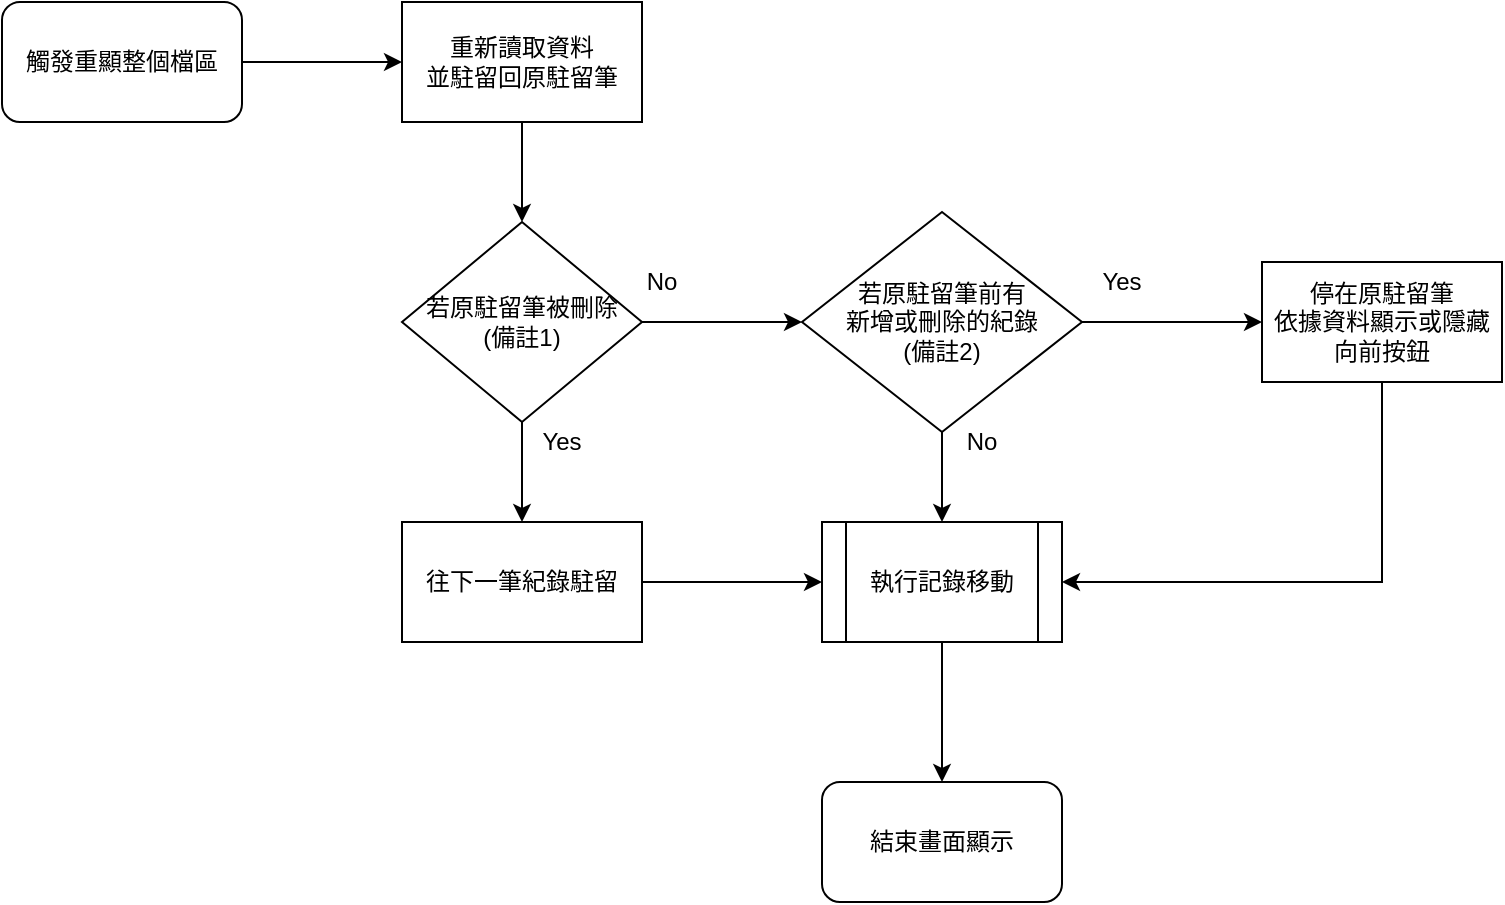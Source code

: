 <mxfile version="13.6.2" type="device" pages="11"><diagram id="HNtZGINhr7avMZAXiMoh" name="重顯整個檔區"><mxGraphModel dx="852" dy="494" grid="1" gridSize="10" guides="1" tooltips="1" connect="1" arrows="1" fold="1" page="1" pageScale="1" pageWidth="827" pageHeight="1169" math="0" shadow="0"><root><mxCell id="0"/><mxCell id="1" parent="0"/><mxCell id="rZJXfDUOLDe8jzKj8Xlc-3" style="edgeStyle=orthogonalEdgeStyle;rounded=0;orthogonalLoop=1;jettySize=auto;html=1;" parent="1" source="rZJXfDUOLDe8jzKj8Xlc-1" target="rZJXfDUOLDe8jzKj8Xlc-2" edge="1"><mxGeometry relative="1" as="geometry"/></mxCell><mxCell id="rZJXfDUOLDe8jzKj8Xlc-1" value="觸發重顯整個檔區" style="rounded=1;whiteSpace=wrap;html=1;" parent="1" vertex="1"><mxGeometry x="120" y="80" width="120" height="60" as="geometry"/></mxCell><mxCell id="rZJXfDUOLDe8jzKj8Xlc-5" style="edgeStyle=orthogonalEdgeStyle;rounded=0;orthogonalLoop=1;jettySize=auto;html=1;" parent="1" source="rZJXfDUOLDe8jzKj8Xlc-2" target="rZJXfDUOLDe8jzKj8Xlc-4" edge="1"><mxGeometry relative="1" as="geometry"/></mxCell><mxCell id="rZJXfDUOLDe8jzKj8Xlc-2" value="重新讀取資料&lt;br&gt;並駐留回原駐留筆" style="rounded=0;whiteSpace=wrap;html=1;" parent="1" vertex="1"><mxGeometry x="320" y="80" width="120" height="60" as="geometry"/></mxCell><mxCell id="rZJXfDUOLDe8jzKj8Xlc-7" value="" style="edgeStyle=orthogonalEdgeStyle;rounded=0;orthogonalLoop=1;jettySize=auto;html=1;" parent="1" source="rZJXfDUOLDe8jzKj8Xlc-4" target="rZJXfDUOLDe8jzKj8Xlc-6" edge="1"><mxGeometry relative="1" as="geometry"/></mxCell><mxCell id="rZJXfDUOLDe8jzKj8Xlc-16" value="" style="edgeStyle=orthogonalEdgeStyle;rounded=0;orthogonalLoop=1;jettySize=auto;html=1;" parent="1" source="rZJXfDUOLDe8jzKj8Xlc-4" target="rZJXfDUOLDe8jzKj8Xlc-15" edge="1"><mxGeometry relative="1" as="geometry"/></mxCell><mxCell id="rZJXfDUOLDe8jzKj8Xlc-4" value="若原駐留筆被刪除&lt;br&gt;(備註1)" style="rhombus;whiteSpace=wrap;html=1;" parent="1" vertex="1"><mxGeometry x="320" y="190" width="120" height="100" as="geometry"/></mxCell><mxCell id="rZJXfDUOLDe8jzKj8Xlc-11" style="edgeStyle=orthogonalEdgeStyle;rounded=0;orthogonalLoop=1;jettySize=auto;html=1;" parent="1" source="rZJXfDUOLDe8jzKj8Xlc-6" target="rZJXfDUOLDe8jzKj8Xlc-10" edge="1"><mxGeometry relative="1" as="geometry"/></mxCell><mxCell id="rZJXfDUOLDe8jzKj8Xlc-6" value="往下一筆紀錄駐留" style="whiteSpace=wrap;html=1;" parent="1" vertex="1"><mxGeometry x="320" y="340" width="120" height="60" as="geometry"/></mxCell><mxCell id="rZJXfDUOLDe8jzKj8Xlc-8" value="Yes" style="text;html=1;strokeColor=none;fillColor=none;align=center;verticalAlign=middle;whiteSpace=wrap;rounded=0;" parent="1" vertex="1"><mxGeometry x="380" y="290" width="40" height="20" as="geometry"/></mxCell><mxCell id="rZJXfDUOLDe8jzKj8Xlc-13" style="edgeStyle=orthogonalEdgeStyle;rounded=0;orthogonalLoop=1;jettySize=auto;html=1;" parent="1" source="rZJXfDUOLDe8jzKj8Xlc-10" target="rZJXfDUOLDe8jzKj8Xlc-12" edge="1"><mxGeometry relative="1" as="geometry"/></mxCell><mxCell id="rZJXfDUOLDe8jzKj8Xlc-10" value="執行記錄移動" style="shape=process;whiteSpace=wrap;html=1;backgroundOutline=1;" parent="1" vertex="1"><mxGeometry x="530" y="340" width="120" height="60" as="geometry"/></mxCell><mxCell id="rZJXfDUOLDe8jzKj8Xlc-12" value="結束畫面顯示" style="rounded=1;whiteSpace=wrap;html=1;" parent="1" vertex="1"><mxGeometry x="530" y="470" width="120" height="60" as="geometry"/></mxCell><mxCell id="rZJXfDUOLDe8jzKj8Xlc-17" style="edgeStyle=orthogonalEdgeStyle;rounded=0;orthogonalLoop=1;jettySize=auto;html=1;" parent="1" source="rZJXfDUOLDe8jzKj8Xlc-15" target="rZJXfDUOLDe8jzKj8Xlc-10" edge="1"><mxGeometry relative="1" as="geometry"/></mxCell><mxCell id="rZJXfDUOLDe8jzKj8Xlc-21" value="" style="edgeStyle=orthogonalEdgeStyle;rounded=0;orthogonalLoop=1;jettySize=auto;html=1;" parent="1" source="rZJXfDUOLDe8jzKj8Xlc-15" target="rZJXfDUOLDe8jzKj8Xlc-20" edge="1"><mxGeometry relative="1" as="geometry"/></mxCell><mxCell id="rZJXfDUOLDe8jzKj8Xlc-15" value="若原駐留筆前有&lt;br&gt;新增或刪除的紀錄&lt;br&gt;(備註2)" style="rhombus;whiteSpace=wrap;html=1;" parent="1" vertex="1"><mxGeometry x="520" y="185" width="140" height="110" as="geometry"/></mxCell><mxCell id="rZJXfDUOLDe8jzKj8Xlc-18" value="No" style="text;html=1;strokeColor=none;fillColor=none;align=center;verticalAlign=middle;whiteSpace=wrap;rounded=0;" parent="1" vertex="1"><mxGeometry x="430" y="210" width="40" height="20" as="geometry"/></mxCell><mxCell id="rZJXfDUOLDe8jzKj8Xlc-19" value="No" style="text;html=1;strokeColor=none;fillColor=none;align=center;verticalAlign=middle;whiteSpace=wrap;rounded=0;" parent="1" vertex="1"><mxGeometry x="590" y="290" width="40" height="20" as="geometry"/></mxCell><mxCell id="rZJXfDUOLDe8jzKj8Xlc-22" style="edgeStyle=orthogonalEdgeStyle;rounded=0;orthogonalLoop=1;jettySize=auto;html=1;entryX=1;entryY=0.5;entryDx=0;entryDy=0;exitX=0.5;exitY=1;exitDx=0;exitDy=0;" parent="1" source="rZJXfDUOLDe8jzKj8Xlc-20" target="rZJXfDUOLDe8jzKj8Xlc-10" edge="1"><mxGeometry relative="1" as="geometry"/></mxCell><mxCell id="rZJXfDUOLDe8jzKj8Xlc-20" value="停在原駐留筆&lt;br&gt;依據資料顯示或隱藏向前按鈕" style="whiteSpace=wrap;html=1;" parent="1" vertex="1"><mxGeometry x="750" y="210" width="120" height="60" as="geometry"/></mxCell><mxCell id="rZJXfDUOLDe8jzKj8Xlc-23" value="Yes" style="text;html=1;strokeColor=none;fillColor=none;align=center;verticalAlign=middle;whiteSpace=wrap;rounded=0;" parent="1" vertex="1"><mxGeometry x="660" y="210" width="40" height="20" as="geometry"/></mxCell></root></mxGraphModel></diagram><diagram id="dFHMK5zudjNKzJgqSgid" name="紀錄移動"><mxGraphModel dx="852" dy="494" grid="1" gridSize="10" guides="1" tooltips="1" connect="1" arrows="1" fold="1" page="1" pageScale="1" pageWidth="827" pageHeight="1169" math="0" shadow="0"><root><mxCell id="m2t_NVRILF47Krgl9kmu-0"/><mxCell id="m2t_NVRILF47Krgl9kmu-1" parent="m2t_NVRILF47Krgl9kmu-0"/><mxCell id="riDjb0nvBQaz_WIIIqfV-1" style="edgeStyle=orthogonalEdgeStyle;rounded=0;orthogonalLoop=1;jettySize=auto;html=1;" edge="1" parent="m2t_NVRILF47Krgl9kmu-1" source="m2t_NVRILF47Krgl9kmu-2" target="riDjb0nvBQaz_WIIIqfV-0"><mxGeometry relative="1" as="geometry"/></mxCell><mxCell id="m2t_NVRILF47Krgl9kmu-2" value="觸發檔區紀錄移動" style="rounded=1;whiteSpace=wrap;html=1;" parent="m2t_NVRILF47Krgl9kmu-1" vertex="1"><mxGeometry x="130" y="40" width="120" height="60" as="geometry"/></mxCell><mxCell id="riDjb0nvBQaz_WIIIqfV-7" style="edgeStyle=orthogonalEdgeStyle;rounded=0;orthogonalLoop=1;jettySize=auto;html=1;" edge="1" parent="m2t_NVRILF47Krgl9kmu-1" source="yhUCMBvjI5sw9ClbTvYD-0" target="riDjb0nvBQaz_WIIIqfV-6"><mxGeometry relative="1" as="geometry"/></mxCell><mxCell id="riDjb0nvBQaz_WIIIqfV-8" style="edgeStyle=orthogonalEdgeStyle;rounded=0;orthogonalLoop=1;jettySize=auto;html=1;" edge="1" parent="m2t_NVRILF47Krgl9kmu-1" source="yhUCMBvjI5sw9ClbTvYD-0" target="yhUCMBvjI5sw9ClbTvYD-1"><mxGeometry relative="1" as="geometry"/></mxCell><mxCell id="yhUCMBvjI5sw9ClbTvYD-0" value="目前檔區&lt;br&gt;為主檔區" style="rhombus;whiteSpace=wrap;html=1;" parent="m2t_NVRILF47Krgl9kmu-1" vertex="1"><mxGeometry x="565" y="150" width="110" height="100" as="geometry"/></mxCell><mxCell id="riDjb0nvBQaz_WIIIqfV-10" value="" style="edgeStyle=orthogonalEdgeStyle;rounded=0;orthogonalLoop=1;jettySize=auto;html=1;" edge="1" parent="m2t_NVRILF47Krgl9kmu-1" source="yhUCMBvjI5sw9ClbTvYD-1" target="riDjb0nvBQaz_WIIIqfV-11"><mxGeometry relative="1" as="geometry"><mxPoint x="620" y="450" as="targetPoint"/></mxGeometry></mxCell><mxCell id="yhUCMBvjI5sw9ClbTvYD-1" value="執行設計者&lt;br&gt;定義的按鍵" style="whiteSpace=wrap;html=1;" parent="m2t_NVRILF47Krgl9kmu-1" vertex="1"><mxGeometry x="560" y="310" width="120" height="60" as="geometry"/></mxCell><mxCell id="riDjb0nvBQaz_WIIIqfV-3" style="edgeStyle=orthogonalEdgeStyle;rounded=0;orthogonalLoop=1;jettySize=auto;html=1;" edge="1" parent="m2t_NVRILF47Krgl9kmu-1" source="riDjb0nvBQaz_WIIIqfV-0" target="riDjb0nvBQaz_WIIIqfV-2"><mxGeometry relative="1" as="geometry"/></mxCell><mxCell id="riDjb0nvBQaz_WIIIqfV-0" value="重顯對應檔區相同的元件(不含多筆瀏覽/多筆表格/容器元件)" style="whiteSpace=wrap;html=1;" vertex="1" parent="m2t_NVRILF47Krgl9kmu-1"><mxGeometry x="340" y="40" width="140" height="60" as="geometry"/></mxCell><mxCell id="riDjb0nvBQaz_WIIIqfV-4" style="edgeStyle=orthogonalEdgeStyle;rounded=0;orthogonalLoop=1;jettySize=auto;html=1;" edge="1" parent="m2t_NVRILF47Krgl9kmu-1" source="riDjb0nvBQaz_WIIIqfV-2" target="yhUCMBvjI5sw9ClbTvYD-0"><mxGeometry relative="1" as="geometry"/></mxCell><mxCell id="riDjb0nvBQaz_WIIIqfV-2" value="重顯子檔區的多筆瀏覽/多筆表格/容器元件/選項清單" style="whiteSpace=wrap;html=1;" vertex="1" parent="m2t_NVRILF47Krgl9kmu-1"><mxGeometry x="550" y="40" width="140" height="60" as="geometry"/></mxCell><mxCell id="riDjb0nvBQaz_WIIIqfV-13" value="" style="edgeStyle=orthogonalEdgeStyle;rounded=0;orthogonalLoop=1;jettySize=auto;html=1;" edge="1" parent="m2t_NVRILF47Krgl9kmu-1" source="riDjb0nvBQaz_WIIIqfV-6" target="riDjb0nvBQaz_WIIIqfV-12"><mxGeometry relative="1" as="geometry"/></mxCell><mxCell id="riDjb0nvBQaz_WIIIqfV-16" style="edgeStyle=orthogonalEdgeStyle;rounded=0;orthogonalLoop=1;jettySize=auto;html=1;" edge="1" parent="m2t_NVRILF47Krgl9kmu-1" source="riDjb0nvBQaz_WIIIqfV-6" target="riDjb0nvBQaz_WIIIqfV-14"><mxGeometry relative="1" as="geometry"/></mxCell><mxCell id="riDjb0nvBQaz_WIIIqfV-6" value="元件可駐留" style="rhombus;whiteSpace=wrap;html=1;" vertex="1" parent="m2t_NVRILF47Krgl9kmu-1"><mxGeometry x="400" y="150" width="110" height="100" as="geometry"/></mxCell><mxCell id="riDjb0nvBQaz_WIIIqfV-11" value="&lt;span&gt;重顯所有功能按鈕&lt;/span&gt;" style="rounded=1;whiteSpace=wrap;html=1;" vertex="1" parent="m2t_NVRILF47Krgl9kmu-1"><mxGeometry x="560" y="450" width="120" height="60" as="geometry"/></mxCell><mxCell id="riDjb0nvBQaz_WIIIqfV-17" style="edgeStyle=orthogonalEdgeStyle;rounded=0;orthogonalLoop=1;jettySize=auto;html=1;entryX=0;entryY=0.5;entryDx=0;entryDy=0;exitX=0.5;exitY=1;exitDx=0;exitDy=0;" edge="1" parent="m2t_NVRILF47Krgl9kmu-1" source="riDjb0nvBQaz_WIIIqfV-12" target="riDjb0nvBQaz_WIIIqfV-14"><mxGeometry relative="1" as="geometry"/></mxCell><mxCell id="riDjb0nvBQaz_WIIIqfV-12" value="駐留同檔區下一個可駐留元件" style="whiteSpace=wrap;html=1;" vertex="1" parent="m2t_NVRILF47Krgl9kmu-1"><mxGeometry x="220" y="170" width="120" height="60" as="geometry"/></mxCell><mxCell id="riDjb0nvBQaz_WIIIqfV-15" style="edgeStyle=orthogonalEdgeStyle;rounded=0;orthogonalLoop=1;jettySize=auto;html=1;" edge="1" parent="m2t_NVRILF47Krgl9kmu-1" source="riDjb0nvBQaz_WIIIqfV-14" target="yhUCMBvjI5sw9ClbTvYD-1"><mxGeometry relative="1" as="geometry"/></mxCell><mxCell id="riDjb0nvBQaz_WIIIqfV-14" value="執行主檔區的紀錄移動並重顯狀態列" style="whiteSpace=wrap;html=1;" vertex="1" parent="m2t_NVRILF47Krgl9kmu-1"><mxGeometry x="395" y="310" width="120" height="60" as="geometry"/></mxCell><mxCell id="riDjb0nvBQaz_WIIIqfV-18" value="Yes" style="text;html=1;strokeColor=none;fillColor=none;align=center;verticalAlign=middle;whiteSpace=wrap;rounded=0;" vertex="1" parent="m2t_NVRILF47Krgl9kmu-1"><mxGeometry x="525" y="180" width="40" height="20" as="geometry"/></mxCell><mxCell id="riDjb0nvBQaz_WIIIqfV-19" value="Yes" style="text;html=1;strokeColor=none;fillColor=none;align=center;verticalAlign=middle;whiteSpace=wrap;rounded=0;" vertex="1" parent="m2t_NVRILF47Krgl9kmu-1"><mxGeometry x="460" y="250" width="40" height="20" as="geometry"/></mxCell><mxCell id="riDjb0nvBQaz_WIIIqfV-20" value="No" style="text;html=1;strokeColor=none;fillColor=none;align=center;verticalAlign=middle;whiteSpace=wrap;rounded=0;" vertex="1" parent="m2t_NVRILF47Krgl9kmu-1"><mxGeometry x="350" y="180" width="40" height="20" as="geometry"/></mxCell><mxCell id="riDjb0nvBQaz_WIIIqfV-21" value="No" style="text;html=1;strokeColor=none;fillColor=none;align=center;verticalAlign=middle;whiteSpace=wrap;rounded=0;" vertex="1" parent="m2t_NVRILF47Krgl9kmu-1"><mxGeometry x="620" y="250" width="40" height="20" as="geometry"/></mxCell></root></mxGraphModel></diagram><diagram id="XmtqB9O2Q380rIKoBZx5" name="重顯駐留筆"><mxGraphModel dx="852" dy="494" grid="1" gridSize="10" guides="1" tooltips="1" connect="1" arrows="1" fold="1" page="1" pageScale="1" pageWidth="827" pageHeight="1169" math="0" shadow="0"><root><mxCell id="lE4tme27OgQGULacWnIu-0"/><mxCell id="lE4tme27OgQGULacWnIu-1" parent="lE4tme27OgQGULacWnIu-0"/><mxCell id="AmtVrZuTr1BFsGaaKnnn-0" style="edgeStyle=orthogonalEdgeStyle;rounded=0;orthogonalLoop=1;jettySize=auto;html=1;" edge="1" parent="lE4tme27OgQGULacWnIu-1" source="AmtVrZuTr1BFsGaaKnnn-1" target="AmtVrZuTr1BFsGaaKnnn-3"><mxGeometry relative="1" as="geometry"/></mxCell><mxCell id="AmtVrZuTr1BFsGaaKnnn-1" value="觸發重顯駐留筆" style="rounded=1;whiteSpace=wrap;html=1;" vertex="1" parent="lE4tme27OgQGULacWnIu-1"><mxGeometry x="120" y="80" width="120" height="60" as="geometry"/></mxCell><mxCell id="AmtVrZuTr1BFsGaaKnnn-2" style="edgeStyle=orthogonalEdgeStyle;rounded=0;orthogonalLoop=1;jettySize=auto;html=1;" edge="1" parent="lE4tme27OgQGULacWnIu-1" source="AmtVrZuTr1BFsGaaKnnn-3" target="AmtVrZuTr1BFsGaaKnnn-6"><mxGeometry relative="1" as="geometry"/></mxCell><mxCell id="AmtVrZuTr1BFsGaaKnnn-3" value="更新駐留筆資料&lt;br&gt;並重新顯示" style="rounded=0;whiteSpace=wrap;html=1;" vertex="1" parent="lE4tme27OgQGULacWnIu-1"><mxGeometry x="320" y="80" width="120" height="60" as="geometry"/></mxCell><mxCell id="AmtVrZuTr1BFsGaaKnnn-4" value="" style="edgeStyle=orthogonalEdgeStyle;rounded=0;orthogonalLoop=1;jettySize=auto;html=1;" edge="1" parent="lE4tme27OgQGULacWnIu-1" source="AmtVrZuTr1BFsGaaKnnn-6" target="AmtVrZuTr1BFsGaaKnnn-11"><mxGeometry relative="1" as="geometry"><mxPoint x="380" y="340" as="targetPoint"/></mxGeometry></mxCell><mxCell id="AmtVrZuTr1BFsGaaKnnn-5" value="" style="edgeStyle=orthogonalEdgeStyle;rounded=0;orthogonalLoop=1;jettySize=auto;html=1;entryX=0.5;entryY=0;entryDx=0;entryDy=0;" edge="1" parent="lE4tme27OgQGULacWnIu-1" source="AmtVrZuTr1BFsGaaKnnn-6" target="AmtVrZuTr1BFsGaaKnnn-12"><mxGeometry relative="1" as="geometry"><mxPoint x="520" y="240" as="targetPoint"/></mxGeometry></mxCell><mxCell id="AmtVrZuTr1BFsGaaKnnn-6" value="若原駐留筆被刪除" style="rhombus;whiteSpace=wrap;html=1;" vertex="1" parent="lE4tme27OgQGULacWnIu-1"><mxGeometry x="320" y="190" width="120" height="100" as="geometry"/></mxCell><mxCell id="AmtVrZuTr1BFsGaaKnnn-9" value="Yes" style="text;html=1;strokeColor=none;fillColor=none;align=center;verticalAlign=middle;whiteSpace=wrap;rounded=0;" vertex="1" parent="lE4tme27OgQGULacWnIu-1"><mxGeometry x="380" y="290" width="40" height="20" as="geometry"/></mxCell><mxCell id="AmtVrZuTr1BFsGaaKnnn-10" style="edgeStyle=orthogonalEdgeStyle;rounded=0;orthogonalLoop=1;jettySize=auto;html=1;" edge="1" parent="lE4tme27OgQGULacWnIu-1" source="AmtVrZuTr1BFsGaaKnnn-11" target="AmtVrZuTr1BFsGaaKnnn-12"><mxGeometry relative="1" as="geometry"/></mxCell><mxCell id="AmtVrZuTr1BFsGaaKnnn-11" value="執行整個檔區重顯" style="shape=process;whiteSpace=wrap;html=1;backgroundOutline=1;" vertex="1" parent="lE4tme27OgQGULacWnIu-1"><mxGeometry x="315" y="340" width="130" height="60" as="geometry"/></mxCell><mxCell id="AmtVrZuTr1BFsGaaKnnn-12" value="結束畫面顯示" style="rounded=1;whiteSpace=wrap;html=1;" vertex="1" parent="lE4tme27OgQGULacWnIu-1"><mxGeometry x="530" y="340" width="120" height="60" as="geometry"/></mxCell><mxCell id="AmtVrZuTr1BFsGaaKnnn-16" value="No" style="text;html=1;strokeColor=none;fillColor=none;align=center;verticalAlign=middle;whiteSpace=wrap;rounded=0;" vertex="1" parent="lE4tme27OgQGULacWnIu-1"><mxGeometry x="430" y="210" width="40" height="20" as="geometry"/></mxCell></root></mxGraphModel></diagram><diagram id="C8_4l1MXxqzo0hU1Gzkp" name="移至第一筆"><mxGraphModel dx="852" dy="494" grid="1" gridSize="10" guides="1" tooltips="1" connect="1" arrows="1" fold="1" page="1" pageScale="1" pageWidth="827" pageHeight="1169" math="0" shadow="0"><root><mxCell id="0jV156rqRYXl1XC6PKC0-0"/><mxCell id="0jV156rqRYXl1XC6PKC0-1" parent="0jV156rqRYXl1XC6PKC0-0"/><mxCell id="zCLZLz9B6mJDOQTict8c-0" style="edgeStyle=orthogonalEdgeStyle;rounded=0;orthogonalLoop=1;jettySize=auto;html=1;" edge="1" parent="0jV156rqRYXl1XC6PKC0-1" source="zCLZLz9B6mJDOQTict8c-1" target="zCLZLz9B6mJDOQTict8c-3"><mxGeometry relative="1" as="geometry"/></mxCell><mxCell id="zCLZLz9B6mJDOQTict8c-1" value="觸發移至第一筆" style="rounded=1;whiteSpace=wrap;html=1;" vertex="1" parent="0jV156rqRYXl1XC6PKC0-1"><mxGeometry x="120" y="80" width="120" height="60" as="geometry"/></mxCell><mxCell id="zCLZLz9B6mJDOQTict8c-13" value="" style="edgeStyle=orthogonalEdgeStyle;rounded=0;orthogonalLoop=1;jettySize=auto;html=1;" edge="1" parent="0jV156rqRYXl1XC6PKC0-1" source="zCLZLz9B6mJDOQTict8c-3" target="zCLZLz9B6mJDOQTict8c-12"><mxGeometry relative="1" as="geometry"/></mxCell><mxCell id="zCLZLz9B6mJDOQTict8c-3" value="清除元件內的紀錄" style="rounded=0;whiteSpace=wrap;html=1;" vertex="1" parent="0jV156rqRYXl1XC6PKC0-1"><mxGeometry x="320" y="80" width="120" height="60" as="geometry"/></mxCell><mxCell id="zCLZLz9B6mJDOQTict8c-8" style="edgeStyle=orthogonalEdgeStyle;rounded=0;orthogonalLoop=1;jettySize=auto;html=1;" edge="1" parent="0jV156rqRYXl1XC6PKC0-1" source="zCLZLz9B6mJDOQTict8c-9" target="zCLZLz9B6mJDOQTict8c-10"><mxGeometry relative="1" as="geometry"/></mxCell><mxCell id="zCLZLz9B6mJDOQTict8c-9" value="執行紀錄移動" style="shape=process;whiteSpace=wrap;html=1;backgroundOutline=1;" vertex="1" parent="0jV156rqRYXl1XC6PKC0-1"><mxGeometry x="315" y="320" width="130" height="60" as="geometry"/></mxCell><mxCell id="zCLZLz9B6mJDOQTict8c-10" value="結束畫面顯示" style="rounded=1;whiteSpace=wrap;html=1;" vertex="1" parent="0jV156rqRYXl1XC6PKC0-1"><mxGeometry x="525" y="320" width="120" height="60" as="geometry"/></mxCell><mxCell id="zCLZLz9B6mJDOQTict8c-14" style="edgeStyle=orthogonalEdgeStyle;rounded=0;orthogonalLoop=1;jettySize=auto;html=1;" edge="1" parent="0jV156rqRYXl1XC6PKC0-1" source="zCLZLz9B6mJDOQTict8c-12" target="zCLZLz9B6mJDOQTict8c-9"><mxGeometry relative="1" as="geometry"/></mxCell><mxCell id="zCLZLz9B6mJDOQTict8c-12" value="重新下載從第一筆&lt;br&gt;往下的資料並顯示" style="whiteSpace=wrap;html=1;rounded=0;" vertex="1" parent="0jV156rqRYXl1XC6PKC0-1"><mxGeometry x="320" y="200" width="120" height="60" as="geometry"/></mxCell></root></mxGraphModel></diagram><diagram id="_Q5viCWnoZlby66qYRms" name="移至最後一筆"><mxGraphModel dx="852" dy="494" grid="1" gridSize="10" guides="1" tooltips="1" connect="1" arrows="1" fold="1" page="1" pageScale="1" pageWidth="827" pageHeight="1169" math="0" shadow="0"><root><mxCell id="CPqmlE0Oj-5g4vgJLQt5-0"/><mxCell id="CPqmlE0Oj-5g4vgJLQt5-1" parent="CPqmlE0Oj-5g4vgJLQt5-0"/><mxCell id="jB2UB7CLyaOiczatFBdg-0" style="edgeStyle=orthogonalEdgeStyle;rounded=0;orthogonalLoop=1;jettySize=auto;html=1;" edge="1" parent="CPqmlE0Oj-5g4vgJLQt5-1" source="jB2UB7CLyaOiczatFBdg-1" target="jB2UB7CLyaOiczatFBdg-3"><mxGeometry relative="1" as="geometry"/></mxCell><mxCell id="jB2UB7CLyaOiczatFBdg-1" value="觸發移至最後一筆" style="rounded=1;whiteSpace=wrap;html=1;" vertex="1" parent="CPqmlE0Oj-5g4vgJLQt5-1"><mxGeometry x="120" y="80" width="120" height="60" as="geometry"/></mxCell><mxCell id="jB2UB7CLyaOiczatFBdg-2" value="" style="edgeStyle=orthogonalEdgeStyle;rounded=0;orthogonalLoop=1;jettySize=auto;html=1;" edge="1" parent="CPqmlE0Oj-5g4vgJLQt5-1" source="jB2UB7CLyaOiczatFBdg-3" target="jB2UB7CLyaOiczatFBdg-8"><mxGeometry relative="1" as="geometry"/></mxCell><mxCell id="jB2UB7CLyaOiczatFBdg-3" value="清除元件內的紀錄" style="rounded=0;whiteSpace=wrap;html=1;" vertex="1" parent="CPqmlE0Oj-5g4vgJLQt5-1"><mxGeometry x="320" y="80" width="120" height="60" as="geometry"/></mxCell><mxCell id="jB2UB7CLyaOiczatFBdg-4" style="edgeStyle=orthogonalEdgeStyle;rounded=0;orthogonalLoop=1;jettySize=auto;html=1;" edge="1" parent="CPqmlE0Oj-5g4vgJLQt5-1" source="jB2UB7CLyaOiczatFBdg-5" target="jB2UB7CLyaOiczatFBdg-6"><mxGeometry relative="1" as="geometry"/></mxCell><mxCell id="jB2UB7CLyaOiczatFBdg-5" value="執行紀錄移動" style="shape=process;whiteSpace=wrap;html=1;backgroundOutline=1;" vertex="1" parent="CPqmlE0Oj-5g4vgJLQt5-1"><mxGeometry x="315" y="320" width="130" height="60" as="geometry"/></mxCell><mxCell id="jB2UB7CLyaOiczatFBdg-6" value="結束畫面顯示" style="rounded=1;whiteSpace=wrap;html=1;" vertex="1" parent="CPqmlE0Oj-5g4vgJLQt5-1"><mxGeometry x="525" y="320" width="120" height="60" as="geometry"/></mxCell><mxCell id="jB2UB7CLyaOiczatFBdg-7" style="edgeStyle=orthogonalEdgeStyle;rounded=0;orthogonalLoop=1;jettySize=auto;html=1;" edge="1" parent="CPqmlE0Oj-5g4vgJLQt5-1" source="jB2UB7CLyaOiczatFBdg-8" target="jB2UB7CLyaOiczatFBdg-5"><mxGeometry relative="1" as="geometry"/></mxCell><mxCell id="jB2UB7CLyaOiczatFBdg-8" value="重新下載從最後一筆&lt;br&gt;往上的資料並顯示" style="whiteSpace=wrap;html=1;rounded=0;" vertex="1" parent="CPqmlE0Oj-5g4vgJLQt5-1"><mxGeometry x="320" y="200" width="120" height="60" as="geometry"/></mxCell></root></mxGraphModel></diagram><diagram id="Kca74NKSVk3GXJKX8hRz" name="移至上一筆"><mxGraphModel dx="852" dy="494" grid="1" gridSize="10" guides="1" tooltips="1" connect="1" arrows="1" fold="1" page="1" pageScale="1" pageWidth="827" pageHeight="1169" math="0" shadow="0"><root><mxCell id="OI0H3DF57NQ8qRx8TE8K-0"/><mxCell id="OI0H3DF57NQ8qRx8TE8K-1" parent="OI0H3DF57NQ8qRx8TE8K-0"/><mxCell id="bOunigl88Korrtkdycxv-0" style="edgeStyle=orthogonalEdgeStyle;rounded=0;orthogonalLoop=1;jettySize=auto;html=1;entryX=0;entryY=0.5;entryDx=0;entryDy=0;" edge="1" parent="OI0H3DF57NQ8qRx8TE8K-1" source="bOunigl88Korrtkdycxv-1" target="bOunigl88Korrtkdycxv-9"><mxGeometry relative="1" as="geometry"><mxPoint x="320" y="110" as="targetPoint"/></mxGeometry></mxCell><mxCell id="bOunigl88Korrtkdycxv-1" value="觸發移至上一筆" style="rounded=1;whiteSpace=wrap;html=1;" vertex="1" parent="OI0H3DF57NQ8qRx8TE8K-1"><mxGeometry x="120" y="80" width="120" height="60" as="geometry"/></mxCell><mxCell id="bOunigl88Korrtkdycxv-4" style="edgeStyle=orthogonalEdgeStyle;rounded=0;orthogonalLoop=1;jettySize=auto;html=1;" edge="1" parent="OI0H3DF57NQ8qRx8TE8K-1" source="bOunigl88Korrtkdycxv-5" target="bOunigl88Korrtkdycxv-6"><mxGeometry relative="1" as="geometry"/></mxCell><mxCell id="bOunigl88Korrtkdycxv-5" value="執行紀錄移動" style="shape=process;whiteSpace=wrap;html=1;backgroundOutline=1;" vertex="1" parent="OI0H3DF57NQ8qRx8TE8K-1"><mxGeometry x="309" y="320" width="130" height="60" as="geometry"/></mxCell><mxCell id="bOunigl88Korrtkdycxv-6" value="結束畫面顯示" style="rounded=1;whiteSpace=wrap;html=1;" vertex="1" parent="OI0H3DF57NQ8qRx8TE8K-1"><mxGeometry x="525" y="320" width="120" height="60" as="geometry"/></mxCell><mxCell id="bOunigl88Korrtkdycxv-7" style="edgeStyle=orthogonalEdgeStyle;rounded=0;orthogonalLoop=1;jettySize=auto;html=1;" edge="1" parent="OI0H3DF57NQ8qRx8TE8K-1" source="bOunigl88Korrtkdycxv-8" target="bOunigl88Korrtkdycxv-5"><mxGeometry relative="1" as="geometry"/></mxCell><mxCell id="bOunigl88Korrtkdycxv-8" value="駐留到前一筆資料" style="whiteSpace=wrap;html=1;rounded=0;" vertex="1" parent="OI0H3DF57NQ8qRx8TE8K-1"><mxGeometry x="314" y="200" width="120" height="60" as="geometry"/></mxCell><mxCell id="KMpCOF5sxlPP7C6hrTgO-1" value="" style="edgeStyle=orthogonalEdgeStyle;rounded=0;orthogonalLoop=1;jettySize=auto;html=1;" edge="1" parent="OI0H3DF57NQ8qRx8TE8K-1" source="bOunigl88Korrtkdycxv-9" target="KMpCOF5sxlPP7C6hrTgO-0"><mxGeometry relative="1" as="geometry"/></mxCell><mxCell id="KMpCOF5sxlPP7C6hrTgO-2" style="edgeStyle=orthogonalEdgeStyle;rounded=0;orthogonalLoop=1;jettySize=auto;html=1;" edge="1" parent="OI0H3DF57NQ8qRx8TE8K-1" source="bOunigl88Korrtkdycxv-9" target="bOunigl88Korrtkdycxv-8"><mxGeometry relative="1" as="geometry"/></mxCell><mxCell id="bOunigl88Korrtkdycxv-9" value="尚未顯示&lt;br&gt;前一筆資料" style="rhombus;whiteSpace=wrap;html=1;" vertex="1" parent="OI0H3DF57NQ8qRx8TE8K-1"><mxGeometry x="334" y="70" width="80" height="80" as="geometry"/></mxCell><mxCell id="KMpCOF5sxlPP7C6hrTgO-3" style="edgeStyle=orthogonalEdgeStyle;rounded=0;orthogonalLoop=1;jettySize=auto;html=1;entryX=1;entryY=0.5;entryDx=0;entryDy=0;exitX=0.5;exitY=1;exitDx=0;exitDy=0;" edge="1" parent="OI0H3DF57NQ8qRx8TE8K-1" source="KMpCOF5sxlPP7C6hrTgO-0" target="bOunigl88Korrtkdycxv-8"><mxGeometry relative="1" as="geometry"/></mxCell><mxCell id="KMpCOF5sxlPP7C6hrTgO-0" value="依據滑動方向執行&lt;br&gt;按鈕.往上或按鈕.往左&lt;br&gt;載入資料" style="whiteSpace=wrap;html=1;" vertex="1" parent="OI0H3DF57NQ8qRx8TE8K-1"><mxGeometry x="474" y="80" width="120" height="60" as="geometry"/></mxCell><mxCell id="KMpCOF5sxlPP7C6hrTgO-4" value="Yes" style="text;html=1;strokeColor=none;fillColor=none;align=center;verticalAlign=middle;whiteSpace=wrap;rounded=0;" vertex="1" parent="OI0H3DF57NQ8qRx8TE8K-1"><mxGeometry x="405" y="90" width="40" height="20" as="geometry"/></mxCell><mxCell id="AhRlK6A1k9iIhxewDlYv-0" value="No" style="text;html=1;strokeColor=none;fillColor=none;align=center;verticalAlign=middle;whiteSpace=wrap;rounded=0;" vertex="1" parent="OI0H3DF57NQ8qRx8TE8K-1"><mxGeometry x="374" y="150" width="40" height="20" as="geometry"/></mxCell></root></mxGraphModel></diagram><diagram id="GC8YkHe_DZN3CRRUv_QG" name="移至下一筆"><mxGraphModel dx="852" dy="494" grid="1" gridSize="10" guides="1" tooltips="1" connect="1" arrows="1" fold="1" page="1" pageScale="1" pageWidth="827" pageHeight="1169" math="0" shadow="0"><root><mxCell id="qj4gKPq4ukJQRou7l2TB-0"/><mxCell id="qj4gKPq4ukJQRou7l2TB-1" parent="qj4gKPq4ukJQRou7l2TB-0"/><mxCell id="TVmjSWUmPqBBmSQO5Wre-0" style="edgeStyle=orthogonalEdgeStyle;rounded=0;orthogonalLoop=1;jettySize=auto;html=1;entryX=0;entryY=0.5;entryDx=0;entryDy=0;" edge="1" parent="qj4gKPq4ukJQRou7l2TB-1" source="TVmjSWUmPqBBmSQO5Wre-1" target="TVmjSWUmPqBBmSQO5Wre-9"><mxGeometry relative="1" as="geometry"><mxPoint x="320" y="110" as="targetPoint"/></mxGeometry></mxCell><mxCell id="TVmjSWUmPqBBmSQO5Wre-1" value="觸發移至下一筆" style="rounded=1;whiteSpace=wrap;html=1;" vertex="1" parent="qj4gKPq4ukJQRou7l2TB-1"><mxGeometry x="120" y="80" width="120" height="60" as="geometry"/></mxCell><mxCell id="TVmjSWUmPqBBmSQO5Wre-2" style="edgeStyle=orthogonalEdgeStyle;rounded=0;orthogonalLoop=1;jettySize=auto;html=1;" edge="1" parent="qj4gKPq4ukJQRou7l2TB-1" source="TVmjSWUmPqBBmSQO5Wre-3" target="TVmjSWUmPqBBmSQO5Wre-4"><mxGeometry relative="1" as="geometry"/></mxCell><mxCell id="TVmjSWUmPqBBmSQO5Wre-3" value="執行紀錄移動" style="shape=process;whiteSpace=wrap;html=1;backgroundOutline=1;" vertex="1" parent="qj4gKPq4ukJQRou7l2TB-1"><mxGeometry x="309" y="320" width="130" height="60" as="geometry"/></mxCell><mxCell id="TVmjSWUmPqBBmSQO5Wre-4" value="結束畫面顯示" style="rounded=1;whiteSpace=wrap;html=1;" vertex="1" parent="qj4gKPq4ukJQRou7l2TB-1"><mxGeometry x="525" y="320" width="120" height="60" as="geometry"/></mxCell><mxCell id="TVmjSWUmPqBBmSQO5Wre-5" style="edgeStyle=orthogonalEdgeStyle;rounded=0;orthogonalLoop=1;jettySize=auto;html=1;" edge="1" parent="qj4gKPq4ukJQRou7l2TB-1" source="TVmjSWUmPqBBmSQO5Wre-6" target="TVmjSWUmPqBBmSQO5Wre-3"><mxGeometry relative="1" as="geometry"/></mxCell><mxCell id="TVmjSWUmPqBBmSQO5Wre-6" value="駐留到下一筆資料" style="whiteSpace=wrap;html=1;rounded=0;" vertex="1" parent="qj4gKPq4ukJQRou7l2TB-1"><mxGeometry x="314" y="200" width="120" height="60" as="geometry"/></mxCell><mxCell id="TVmjSWUmPqBBmSQO5Wre-7" value="" style="edgeStyle=orthogonalEdgeStyle;rounded=0;orthogonalLoop=1;jettySize=auto;html=1;" edge="1" parent="qj4gKPq4ukJQRou7l2TB-1" source="TVmjSWUmPqBBmSQO5Wre-9" target="TVmjSWUmPqBBmSQO5Wre-11"><mxGeometry relative="1" as="geometry"/></mxCell><mxCell id="TVmjSWUmPqBBmSQO5Wre-8" style="edgeStyle=orthogonalEdgeStyle;rounded=0;orthogonalLoop=1;jettySize=auto;html=1;" edge="1" parent="qj4gKPq4ukJQRou7l2TB-1" source="TVmjSWUmPqBBmSQO5Wre-9" target="TVmjSWUmPqBBmSQO5Wre-6"><mxGeometry relative="1" as="geometry"/></mxCell><mxCell id="TVmjSWUmPqBBmSQO5Wre-9" value="尚未顯示&lt;br&gt;下一筆資料" style="rhombus;whiteSpace=wrap;html=1;" vertex="1" parent="qj4gKPq4ukJQRou7l2TB-1"><mxGeometry x="334" y="70" width="80" height="80" as="geometry"/></mxCell><mxCell id="TVmjSWUmPqBBmSQO5Wre-10" style="edgeStyle=orthogonalEdgeStyle;rounded=0;orthogonalLoop=1;jettySize=auto;html=1;entryX=1;entryY=0.5;entryDx=0;entryDy=0;exitX=0.5;exitY=1;exitDx=0;exitDy=0;" edge="1" parent="qj4gKPq4ukJQRou7l2TB-1" source="TVmjSWUmPqBBmSQO5Wre-11" target="TVmjSWUmPqBBmSQO5Wre-6"><mxGeometry relative="1" as="geometry"/></mxCell><mxCell id="TVmjSWUmPqBBmSQO5Wre-11" value="依據滑動方向執行&lt;br&gt;按鈕.往下或按鈕.往右&lt;br&gt;載入資料" style="whiteSpace=wrap;html=1;" vertex="1" parent="qj4gKPq4ukJQRou7l2TB-1"><mxGeometry x="474" y="80" width="120" height="60" as="geometry"/></mxCell><mxCell id="TVmjSWUmPqBBmSQO5Wre-12" value="Yes" style="text;html=1;strokeColor=none;fillColor=none;align=center;verticalAlign=middle;whiteSpace=wrap;rounded=0;" vertex="1" parent="qj4gKPq4ukJQRou7l2TB-1"><mxGeometry x="405" y="90" width="40" height="20" as="geometry"/></mxCell><mxCell id="8YYXVzJEuvUxTij9n3V_-0" value="No" style="text;html=1;strokeColor=none;fillColor=none;align=center;verticalAlign=middle;whiteSpace=wrap;rounded=0;" vertex="1" parent="qj4gKPq4ukJQRou7l2TB-1"><mxGeometry x="374" y="150" width="40" height="20" as="geometry"/></mxCell></root></mxGraphModel></diagram><diagram id="sVQrsX6AcbAEV6Cybul8" name="滑鼠單擊"><mxGraphModel dx="852" dy="494" grid="1" gridSize="10" guides="1" tooltips="1" connect="1" arrows="1" fold="1" page="1" pageScale="1" pageWidth="827" pageHeight="1169" math="0" shadow="0"><root><mxCell id="fLCXvq_FbQ9-NdEvy09K-0"/><mxCell id="fLCXvq_FbQ9-NdEvy09K-1" parent="fLCXvq_FbQ9-NdEvy09K-0"/><mxCell id="CrJ9mAx2yYa0XkJQOTaD-0" style="edgeStyle=orthogonalEdgeStyle;rounded=0;orthogonalLoop=1;jettySize=auto;html=1;entryX=0;entryY=0.5;entryDx=0;entryDy=0;" edge="1" parent="fLCXvq_FbQ9-NdEvy09K-1" source="CrJ9mAx2yYa0XkJQOTaD-1" target="CrJ9mAx2yYa0XkJQOTaD-9"><mxGeometry relative="1" as="geometry"><mxPoint x="320" y="110" as="targetPoint"/></mxGeometry></mxCell><mxCell id="CrJ9mAx2yYa0XkJQOTaD-1" value="滑鼠單擊紀錄" style="rounded=1;whiteSpace=wrap;html=1;" vertex="1" parent="fLCXvq_FbQ9-NdEvy09K-1"><mxGeometry x="120" y="80" width="120" height="60" as="geometry"/></mxCell><mxCell id="CrJ9mAx2yYa0XkJQOTaD-2" style="edgeStyle=orthogonalEdgeStyle;rounded=0;orthogonalLoop=1;jettySize=auto;html=1;" edge="1" parent="fLCXvq_FbQ9-NdEvy09K-1" source="CrJ9mAx2yYa0XkJQOTaD-3" target="CrJ9mAx2yYa0XkJQOTaD-4"><mxGeometry relative="1" as="geometry"/></mxCell><mxCell id="CrJ9mAx2yYa0XkJQOTaD-3" value="執行紀錄移動" style="shape=process;whiteSpace=wrap;html=1;backgroundOutline=1;" vertex="1" parent="fLCXvq_FbQ9-NdEvy09K-1"><mxGeometry x="309" y="320" width="130" height="60" as="geometry"/></mxCell><mxCell id="CrJ9mAx2yYa0XkJQOTaD-4" value="結束畫面顯示" style="rounded=1;whiteSpace=wrap;html=1;" vertex="1" parent="fLCXvq_FbQ9-NdEvy09K-1"><mxGeometry x="525" y="320" width="120" height="60" as="geometry"/></mxCell><mxCell id="CrJ9mAx2yYa0XkJQOTaD-5" style="edgeStyle=orthogonalEdgeStyle;rounded=0;orthogonalLoop=1;jettySize=auto;html=1;" edge="1" parent="fLCXvq_FbQ9-NdEvy09K-1" source="CrJ9mAx2yYa0XkJQOTaD-6" target="CrJ9mAx2yYa0XkJQOTaD-3"><mxGeometry relative="1" as="geometry"/></mxCell><mxCell id="CrJ9mAx2yYa0XkJQOTaD-6" value="駐留到該筆資料" style="whiteSpace=wrap;html=1;rounded=0;" vertex="1" parent="fLCXvq_FbQ9-NdEvy09K-1"><mxGeometry x="314" y="200" width="120" height="60" as="geometry"/></mxCell><mxCell id="CrJ9mAx2yYa0XkJQOTaD-7" value="" style="edgeStyle=orthogonalEdgeStyle;rounded=0;orthogonalLoop=1;jettySize=auto;html=1;" edge="1" parent="fLCXvq_FbQ9-NdEvy09K-1" source="CrJ9mAx2yYa0XkJQOTaD-9" target="CrJ9mAx2yYa0XkJQOTaD-4"><mxGeometry relative="1" as="geometry"><mxPoint x="474" y="110" as="targetPoint"/></mxGeometry></mxCell><mxCell id="CrJ9mAx2yYa0XkJQOTaD-8" style="edgeStyle=orthogonalEdgeStyle;rounded=0;orthogonalLoop=1;jettySize=auto;html=1;" edge="1" parent="fLCXvq_FbQ9-NdEvy09K-1" source="CrJ9mAx2yYa0XkJQOTaD-9" target="CrJ9mAx2yYa0XkJQOTaD-6"><mxGeometry relative="1" as="geometry"/></mxCell><mxCell id="CrJ9mAx2yYa0XkJQOTaD-9" value="與駐留筆&lt;br&gt;同一筆" style="rhombus;whiteSpace=wrap;html=1;" vertex="1" parent="fLCXvq_FbQ9-NdEvy09K-1"><mxGeometry x="334" y="70" width="80" height="80" as="geometry"/></mxCell><mxCell id="CrJ9mAx2yYa0XkJQOTaD-12" value="Yes" style="text;html=1;strokeColor=none;fillColor=none;align=center;verticalAlign=middle;whiteSpace=wrap;rounded=0;" vertex="1" parent="fLCXvq_FbQ9-NdEvy09K-1"><mxGeometry x="405" y="90" width="40" height="20" as="geometry"/></mxCell><mxCell id="azZSA2vwjykFYzfUK06M-0" value="No" style="text;html=1;strokeColor=none;fillColor=none;align=center;verticalAlign=middle;whiteSpace=wrap;rounded=0;" vertex="1" parent="fLCXvq_FbQ9-NdEvy09K-1"><mxGeometry x="374" y="150" width="40" height="20" as="geometry"/></mxCell></root></mxGraphModel></diagram><diagram id="znBWvNHYxy-DXJJIjVk8" name="滑鼠雙擊"><mxGraphModel dx="852" dy="494" grid="1" gridSize="10" guides="1" tooltips="1" connect="1" arrows="1" fold="1" page="1" pageScale="1" pageWidth="827" pageHeight="1169" math="0" shadow="0"><root><mxCell id="WRZA-1cJcx-e0Bg81kkg-0"/><mxCell id="WRZA-1cJcx-e0Bg81kkg-1" parent="WRZA-1cJcx-e0Bg81kkg-0"/><mxCell id="Vb0V9IpW3X0OxmByc4GF-0" style="edgeStyle=orthogonalEdgeStyle;rounded=0;orthogonalLoop=1;jettySize=auto;html=1;entryX=0;entryY=0.5;entryDx=0;entryDy=0;" parent="WRZA-1cJcx-e0Bg81kkg-1" source="Vb0V9IpW3X0OxmByc4GF-1" target="Vb0V9IpW3X0OxmByc4GF-9" edge="1"><mxGeometry relative="1" as="geometry"><mxPoint x="320" y="110" as="targetPoint"/></mxGeometry></mxCell><mxCell id="Vb0V9IpW3X0OxmByc4GF-1" value="滑鼠單擊紀錄" style="rounded=1;whiteSpace=wrap;html=1;" parent="WRZA-1cJcx-e0Bg81kkg-1" vertex="1"><mxGeometry x="120" y="80" width="120" height="60" as="geometry"/></mxCell><mxCell id="Vb0V9IpW3X0OxmByc4GF-14" style="edgeStyle=orthogonalEdgeStyle;rounded=0;orthogonalLoop=1;jettySize=auto;html=1;" parent="WRZA-1cJcx-e0Bg81kkg-1" source="Vb0V9IpW3X0OxmByc4GF-3" target="Vb0V9IpW3X0OxmByc4GF-13" edge="1"><mxGeometry relative="1" as="geometry"/></mxCell><mxCell id="Vb0V9IpW3X0OxmByc4GF-3" value="執行紀錄移動" style="shape=process;whiteSpace=wrap;html=1;backgroundOutline=1;" parent="WRZA-1cJcx-e0Bg81kkg-1" vertex="1"><mxGeometry x="309" y="320" width="130" height="60" as="geometry"/></mxCell><mxCell id="Vb0V9IpW3X0OxmByc4GF-4" value="結束畫面顯示" style="rounded=1;whiteSpace=wrap;html=1;" parent="WRZA-1cJcx-e0Bg81kkg-1" vertex="1"><mxGeometry x="314" y="560" width="120" height="60" as="geometry"/></mxCell><mxCell id="Vb0V9IpW3X0OxmByc4GF-5" style="edgeStyle=orthogonalEdgeStyle;rounded=0;orthogonalLoop=1;jettySize=auto;html=1;" parent="WRZA-1cJcx-e0Bg81kkg-1" source="Vb0V9IpW3X0OxmByc4GF-6" target="Vb0V9IpW3X0OxmByc4GF-3" edge="1"><mxGeometry relative="1" as="geometry"/></mxCell><mxCell id="Vb0V9IpW3X0OxmByc4GF-6" value="駐留到該筆資料" style="whiteSpace=wrap;html=1;rounded=0;" parent="WRZA-1cJcx-e0Bg81kkg-1" vertex="1"><mxGeometry x="314" y="200" width="120" height="60" as="geometry"/></mxCell><mxCell id="Vb0V9IpW3X0OxmByc4GF-8" style="edgeStyle=orthogonalEdgeStyle;rounded=0;orthogonalLoop=1;jettySize=auto;html=1;" parent="WRZA-1cJcx-e0Bg81kkg-1" source="Vb0V9IpW3X0OxmByc4GF-9" target="Vb0V9IpW3X0OxmByc4GF-6" edge="1"><mxGeometry relative="1" as="geometry"/></mxCell><mxCell id="Vb0V9IpW3X0OxmByc4GF-15" style="edgeStyle=orthogonalEdgeStyle;rounded=0;orthogonalLoop=1;jettySize=auto;html=1;entryX=1;entryY=0.5;entryDx=0;entryDy=0;exitX=1;exitY=0.5;exitDx=0;exitDy=0;" parent="WRZA-1cJcx-e0Bg81kkg-1" source="Vb0V9IpW3X0OxmByc4GF-9" target="Vb0V9IpW3X0OxmByc4GF-13" edge="1"><mxGeometry relative="1" as="geometry"><Array as="points"><mxPoint x="490" y="110"/><mxPoint x="490" y="470"/></Array></mxGeometry></mxCell><mxCell id="Vb0V9IpW3X0OxmByc4GF-9" value="與駐留筆&lt;br&gt;同一筆" style="rhombus;whiteSpace=wrap;html=1;" parent="WRZA-1cJcx-e0Bg81kkg-1" vertex="1"><mxGeometry x="334" y="70" width="80" height="80" as="geometry"/></mxCell><mxCell id="Vb0V9IpW3X0OxmByc4GF-10" value="Yes" style="text;html=1;strokeColor=none;fillColor=none;align=center;verticalAlign=middle;whiteSpace=wrap;rounded=0;" parent="WRZA-1cJcx-e0Bg81kkg-1" vertex="1"><mxGeometry x="414" y="80" width="40" height="20" as="geometry"/></mxCell><mxCell id="Vb0V9IpW3X0OxmByc4GF-11" value="No" style="text;html=1;strokeColor=none;fillColor=none;align=center;verticalAlign=middle;whiteSpace=wrap;rounded=0;" parent="WRZA-1cJcx-e0Bg81kkg-1" vertex="1"><mxGeometry x="374" y="150" width="40" height="20" as="geometry"/></mxCell><mxCell id="Vb0V9IpW3X0OxmByc4GF-16" style="edgeStyle=orthogonalEdgeStyle;rounded=0;orthogonalLoop=1;jettySize=auto;html=1;" parent="WRZA-1cJcx-e0Bg81kkg-1" source="Vb0V9IpW3X0OxmByc4GF-13" target="Vb0V9IpW3X0OxmByc4GF-4" edge="1"><mxGeometry relative="1" as="geometry"/></mxCell><mxCell id="Vb0V9IpW3X0OxmByc4GF-19" value="" style="edgeStyle=orthogonalEdgeStyle;rounded=0;orthogonalLoop=1;jettySize=auto;html=1;" parent="WRZA-1cJcx-e0Bg81kkg-1" source="Vb0V9IpW3X0OxmByc4GF-13" target="Vb0V9IpW3X0OxmByc4GF-18" edge="1"><mxGeometry relative="1" as="geometry"/></mxCell><mxCell id="Vb0V9IpW3X0OxmByc4GF-13" value="有設計者&lt;br&gt;自訂按鍵" style="rhombus;whiteSpace=wrap;html=1;" parent="WRZA-1cJcx-e0Bg81kkg-1" vertex="1"><mxGeometry x="334" y="430" width="80" height="80" as="geometry"/></mxCell><mxCell id="Vb0V9IpW3X0OxmByc4GF-17" value="No" style="text;html=1;strokeColor=none;fillColor=none;align=center;verticalAlign=middle;whiteSpace=wrap;rounded=0;" parent="WRZA-1cJcx-e0Bg81kkg-1" vertex="1"><mxGeometry x="374" y="510" width="40" height="20" as="geometry"/></mxCell><mxCell id="Vb0V9IpW3X0OxmByc4GF-21" style="edgeStyle=orthogonalEdgeStyle;rounded=0;orthogonalLoop=1;jettySize=auto;html=1;entryX=0;entryY=0.5;entryDx=0;entryDy=0;exitX=0.5;exitY=1;exitDx=0;exitDy=0;" parent="WRZA-1cJcx-e0Bg81kkg-1" source="Vb0V9IpW3X0OxmByc4GF-18" target="Vb0V9IpW3X0OxmByc4GF-4" edge="1"><mxGeometry relative="1" as="geometry"/></mxCell><mxCell id="Vb0V9IpW3X0OxmByc4GF-18" value="執行按鍵" style="whiteSpace=wrap;html=1;" parent="WRZA-1cJcx-e0Bg81kkg-1" vertex="1"><mxGeometry x="154" y="440" width="120" height="60" as="geometry"/></mxCell><mxCell id="YYr-ryFe35eFil2BfXuu-0" value="Yes" style="text;html=1;strokeColor=none;fillColor=none;align=center;verticalAlign=middle;whiteSpace=wrap;rounded=0;" vertex="1" parent="WRZA-1cJcx-e0Bg81kkg-1"><mxGeometry x="294" y="450" width="40" height="20" as="geometry"/></mxCell></root></mxGraphModel></diagram><diagram id="NW0Jo0gjjr7LDaMBBMmm" name="點擊按鈕.往上"><mxGraphModel dx="852" dy="494" grid="1" gridSize="10" guides="1" tooltips="1" connect="1" arrows="1" fold="1" page="1" pageScale="1" pageWidth="827" pageHeight="1169" math="0" shadow="0"><root><mxCell id="m0o_rQGcAmp6atl-VSMp-0"/><mxCell id="m0o_rQGcAmp6atl-VSMp-1" parent="m0o_rQGcAmp6atl-VSMp-0"/><mxCell id="8FqqJQWGvtb6nedZxMrL-15" style="edgeStyle=orthogonalEdgeStyle;rounded=0;orthogonalLoop=1;jettySize=auto;html=1;" edge="1" parent="m0o_rQGcAmp6atl-VSMp-1" source="8FqqJQWGvtb6nedZxMrL-1" target="8FqqJQWGvtb6nedZxMrL-14"><mxGeometry relative="1" as="geometry"/></mxCell><mxCell id="8FqqJQWGvtb6nedZxMrL-1" value="滑鼠點擊按鈕.往上" style="rounded=1;whiteSpace=wrap;html=1;" vertex="1" parent="m0o_rQGcAmp6atl-VSMp-1"><mxGeometry x="120" y="80" width="120" height="60" as="geometry"/></mxCell><mxCell id="8FqqJQWGvtb6nedZxMrL-4" value="結束畫面顯示" style="rounded=1;whiteSpace=wrap;html=1;" vertex="1" parent="m0o_rQGcAmp6atl-VSMp-1"><mxGeometry x="530" y="330" width="120" height="60" as="geometry"/></mxCell><mxCell id="8FqqJQWGvtb6nedZxMrL-17" style="edgeStyle=orthogonalEdgeStyle;rounded=0;orthogonalLoop=1;jettySize=auto;html=1;" edge="1" parent="m0o_rQGcAmp6atl-VSMp-1" source="8FqqJQWGvtb6nedZxMrL-14" target="8FqqJQWGvtb6nedZxMrL-16"><mxGeometry relative="1" as="geometry"/></mxCell><mxCell id="8FqqJQWGvtb6nedZxMrL-14" value="讀取前一頁資料" style="rounded=0;whiteSpace=wrap;html=1;" vertex="1" parent="m0o_rQGcAmp6atl-VSMp-1"><mxGeometry x="314" y="80" width="120" height="60" as="geometry"/></mxCell><mxCell id="8FqqJQWGvtb6nedZxMrL-18" style="edgeStyle=orthogonalEdgeStyle;rounded=0;orthogonalLoop=1;jettySize=auto;html=1;entryX=0.5;entryY=0;entryDx=0;entryDy=0;" edge="1" parent="m0o_rQGcAmp6atl-VSMp-1" source="8FqqJQWGvtb6nedZxMrL-16" target="8FqqJQWGvtb6nedZxMrL-4"><mxGeometry relative="1" as="geometry"/></mxCell><mxCell id="8FqqJQWGvtb6nedZxMrL-20" value="" style="edgeStyle=orthogonalEdgeStyle;rounded=0;orthogonalLoop=1;jettySize=auto;html=1;" edge="1" parent="m0o_rQGcAmp6atl-VSMp-1" source="8FqqJQWGvtb6nedZxMrL-16" target="8FqqJQWGvtb6nedZxMrL-19"><mxGeometry relative="1" as="geometry"/></mxCell><mxCell id="8FqqJQWGvtb6nedZxMrL-16" value="若已無資料" style="rhombus;whiteSpace=wrap;html=1;" vertex="1" parent="m0o_rQGcAmp6atl-VSMp-1"><mxGeometry x="334" y="190" width="80" height="80" as="geometry"/></mxCell><mxCell id="8FqqJQWGvtb6nedZxMrL-21" style="edgeStyle=orthogonalEdgeStyle;rounded=0;orthogonalLoop=1;jettySize=auto;html=1;" edge="1" parent="m0o_rQGcAmp6atl-VSMp-1" source="8FqqJQWGvtb6nedZxMrL-19" target="8FqqJQWGvtb6nedZxMrL-4"><mxGeometry relative="1" as="geometry"/></mxCell><mxCell id="8FqqJQWGvtb6nedZxMrL-19" value="顯示前一頁資料" style="whiteSpace=wrap;html=1;" vertex="1" parent="m0o_rQGcAmp6atl-VSMp-1"><mxGeometry x="314" y="330" width="120" height="60" as="geometry"/></mxCell><mxCell id="F9jZAaZdqDeJZqZcKSoH-0" value="Yes" style="text;html=1;strokeColor=none;fillColor=none;align=center;verticalAlign=middle;whiteSpace=wrap;rounded=0;" vertex="1" parent="m0o_rQGcAmp6atl-VSMp-1"><mxGeometry x="414" y="210" width="40" height="20" as="geometry"/></mxCell><mxCell id="F9jZAaZdqDeJZqZcKSoH-1" value="No" style="text;html=1;strokeColor=none;fillColor=none;align=center;verticalAlign=middle;whiteSpace=wrap;rounded=0;" vertex="1" parent="m0o_rQGcAmp6atl-VSMp-1"><mxGeometry x="374" y="270" width="40" height="20" as="geometry"/></mxCell></root></mxGraphModel></diagram><diagram id="K788fdu7n6LowSPAFbDN" name="點擊按鈕.往下"><mxGraphModel dx="852" dy="494" grid="1" gridSize="10" guides="1" tooltips="1" connect="1" arrows="1" fold="1" page="1" pageScale="1" pageWidth="827" pageHeight="1169" math="0" shadow="0"><root><mxCell id="_4FsNjPGp3sFx1lHjEu8-0"/><mxCell id="_4FsNjPGp3sFx1lHjEu8-1" parent="_4FsNjPGp3sFx1lHjEu8-0"/><mxCell id="XTHgFuAtr1z3NkxMAgUR-0" style="edgeStyle=orthogonalEdgeStyle;rounded=0;orthogonalLoop=1;jettySize=auto;html=1;" edge="1" parent="_4FsNjPGp3sFx1lHjEu8-1" source="XTHgFuAtr1z3NkxMAgUR-1" target="XTHgFuAtr1z3NkxMAgUR-4"><mxGeometry relative="1" as="geometry"/></mxCell><mxCell id="XTHgFuAtr1z3NkxMAgUR-1" value="滑鼠點擊按鈕.往下" style="rounded=1;whiteSpace=wrap;html=1;" vertex="1" parent="_4FsNjPGp3sFx1lHjEu8-1"><mxGeometry x="120" y="80" width="120" height="60" as="geometry"/></mxCell><mxCell id="XTHgFuAtr1z3NkxMAgUR-2" value="結束畫面顯示" style="rounded=1;whiteSpace=wrap;html=1;" vertex="1" parent="_4FsNjPGp3sFx1lHjEu8-1"><mxGeometry x="530" y="330" width="120" height="60" as="geometry"/></mxCell><mxCell id="XTHgFuAtr1z3NkxMAgUR-3" style="edgeStyle=orthogonalEdgeStyle;rounded=0;orthogonalLoop=1;jettySize=auto;html=1;" edge="1" parent="_4FsNjPGp3sFx1lHjEu8-1" source="XTHgFuAtr1z3NkxMAgUR-4" target="XTHgFuAtr1z3NkxMAgUR-7"><mxGeometry relative="1" as="geometry"/></mxCell><mxCell id="XTHgFuAtr1z3NkxMAgUR-4" value="讀取下一頁資料" style="rounded=0;whiteSpace=wrap;html=1;" vertex="1" parent="_4FsNjPGp3sFx1lHjEu8-1"><mxGeometry x="314" y="80" width="120" height="60" as="geometry"/></mxCell><mxCell id="XTHgFuAtr1z3NkxMAgUR-5" style="edgeStyle=orthogonalEdgeStyle;rounded=0;orthogonalLoop=1;jettySize=auto;html=1;entryX=0.5;entryY=0;entryDx=0;entryDy=0;" edge="1" parent="_4FsNjPGp3sFx1lHjEu8-1" source="XTHgFuAtr1z3NkxMAgUR-7" target="XTHgFuAtr1z3NkxMAgUR-2"><mxGeometry relative="1" as="geometry"/></mxCell><mxCell id="XTHgFuAtr1z3NkxMAgUR-6" value="" style="edgeStyle=orthogonalEdgeStyle;rounded=0;orthogonalLoop=1;jettySize=auto;html=1;" edge="1" parent="_4FsNjPGp3sFx1lHjEu8-1" source="XTHgFuAtr1z3NkxMAgUR-7" target="XTHgFuAtr1z3NkxMAgUR-9"><mxGeometry relative="1" as="geometry"/></mxCell><mxCell id="XTHgFuAtr1z3NkxMAgUR-7" value="若已無資料" style="rhombus;whiteSpace=wrap;html=1;" vertex="1" parent="_4FsNjPGp3sFx1lHjEu8-1"><mxGeometry x="334" y="190" width="80" height="80" as="geometry"/></mxCell><mxCell id="XTHgFuAtr1z3NkxMAgUR-8" style="edgeStyle=orthogonalEdgeStyle;rounded=0;orthogonalLoop=1;jettySize=auto;html=1;" edge="1" parent="_4FsNjPGp3sFx1lHjEu8-1" source="XTHgFuAtr1z3NkxMAgUR-9" target="XTHgFuAtr1z3NkxMAgUR-2"><mxGeometry relative="1" as="geometry"/></mxCell><mxCell id="XTHgFuAtr1z3NkxMAgUR-9" value="顯示下一頁資料" style="whiteSpace=wrap;html=1;" vertex="1" parent="_4FsNjPGp3sFx1lHjEu8-1"><mxGeometry x="314" y="330" width="120" height="60" as="geometry"/></mxCell><mxCell id="XTHgFuAtr1z3NkxMAgUR-10" value="Yes" style="text;html=1;strokeColor=none;fillColor=none;align=center;verticalAlign=middle;whiteSpace=wrap;rounded=0;" vertex="1" parent="_4FsNjPGp3sFx1lHjEu8-1"><mxGeometry x="414" y="210" width="40" height="20" as="geometry"/></mxCell><mxCell id="XTHgFuAtr1z3NkxMAgUR-11" value="No" style="text;html=1;strokeColor=none;fillColor=none;align=center;verticalAlign=middle;whiteSpace=wrap;rounded=0;" vertex="1" parent="_4FsNjPGp3sFx1lHjEu8-1"><mxGeometry x="374" y="270" width="40" height="20" as="geometry"/></mxCell></root></mxGraphModel></diagram></mxfile>